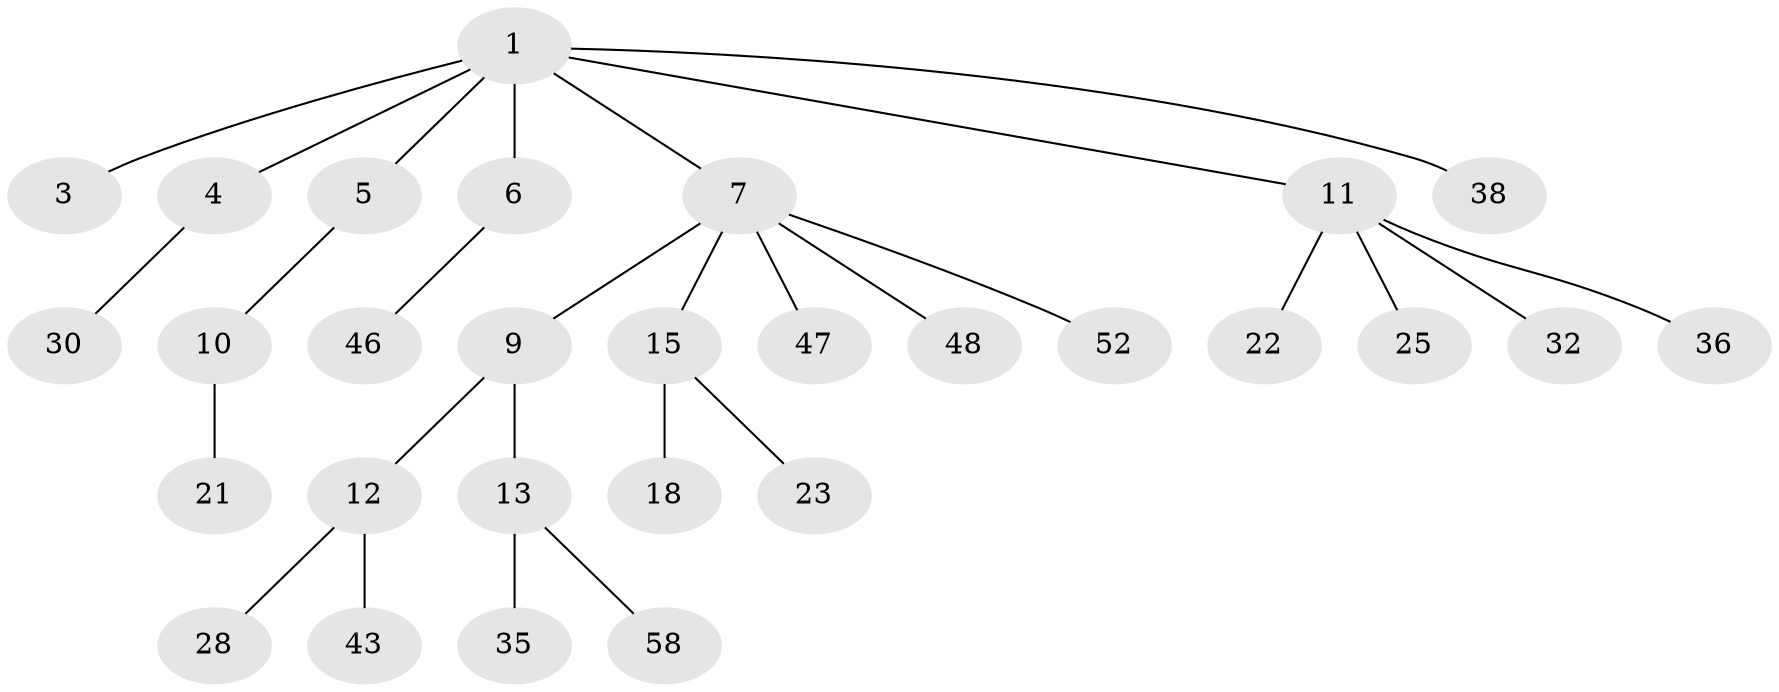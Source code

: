 // original degree distribution, {5: 0.06896551724137931, 4: 0.10344827586206896, 2: 0.1724137931034483, 3: 0.10344827586206896, 1: 0.5517241379310345}
// Generated by graph-tools (version 1.1) at 2025/15/03/09/25 04:15:40]
// undirected, 29 vertices, 28 edges
graph export_dot {
graph [start="1"]
  node [color=gray90,style=filled];
  1 [super="+2"];
  3 [super="+41"];
  4;
  5 [super="+49+56"];
  6;
  7 [super="+8"];
  9;
  10;
  11 [super="+27+14+20+34"];
  12 [super="+16+51"];
  13;
  15 [super="+26+19"];
  18 [super="+53+29+31"];
  21;
  22;
  23 [super="+24+33"];
  25;
  28;
  30;
  32;
  35;
  36 [super="+44+45+50+37"];
  38;
  43;
  46;
  47;
  48;
  52;
  58;
  1 -- 4;
  1 -- 5;
  1 -- 6;
  1 -- 38;
  1 -- 3;
  1 -- 11;
  1 -- 7;
  4 -- 30;
  5 -- 10;
  6 -- 46;
  7 -- 9;
  7 -- 48;
  7 -- 52;
  7 -- 15;
  7 -- 47;
  9 -- 12;
  9 -- 13;
  10 -- 21;
  11 -- 36;
  11 -- 32;
  11 -- 25;
  11 -- 22;
  12 -- 43;
  12 -- 28;
  13 -- 35;
  13 -- 58;
  15 -- 18;
  15 -- 23;
}
